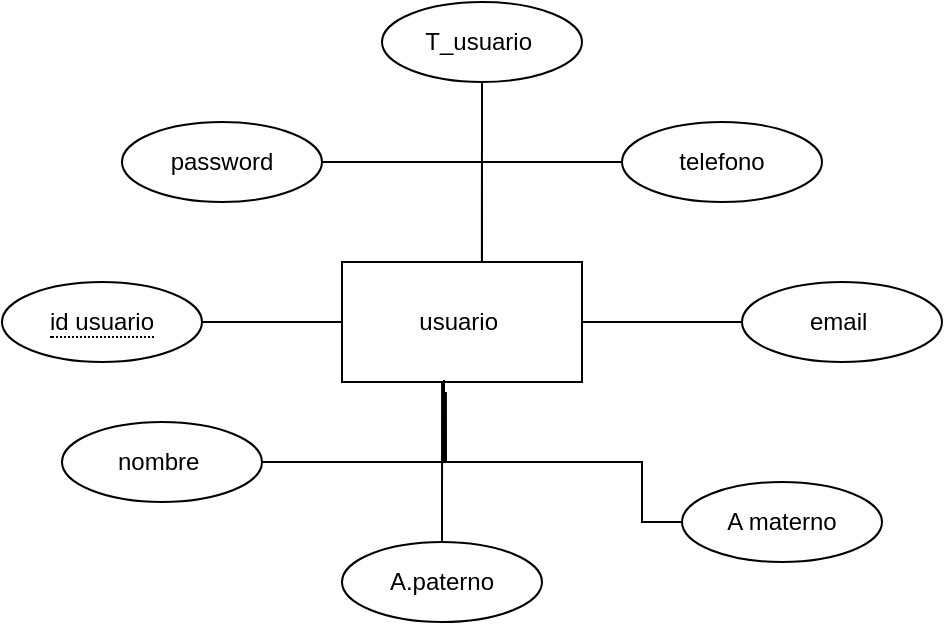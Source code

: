 <mxfile version="21.0.10" type="github">
  <diagram name="Página-1" id="UhN0lscEuezDc25o0hv4">
    <mxGraphModel dx="794" dy="740" grid="1" gridSize="10" guides="1" tooltips="1" connect="1" arrows="1" fold="1" page="1" pageScale="1" pageWidth="827" pageHeight="1169" math="0" shadow="0">
      <root>
        <mxCell id="0" />
        <mxCell id="1" parent="0" />
        <mxCell id="dXfHov1ij_AarghSJMm--6" style="edgeStyle=orthogonalEdgeStyle;rounded=0;orthogonalLoop=1;jettySize=auto;html=1;entryX=1;entryY=0.5;entryDx=0;entryDy=0;endArrow=none;endFill=0;" edge="1" parent="1" source="dXfHov1ij_AarghSJMm--1" target="dXfHov1ij_AarghSJMm--4">
          <mxGeometry relative="1" as="geometry" />
        </mxCell>
        <mxCell id="dXfHov1ij_AarghSJMm--1" value="usuario&amp;nbsp;" style="rounded=0;whiteSpace=wrap;html=1;" vertex="1" parent="1">
          <mxGeometry x="350" y="350" width="120" height="60" as="geometry" />
        </mxCell>
        <mxCell id="dXfHov1ij_AarghSJMm--3" style="edgeStyle=orthogonalEdgeStyle;rounded=0;orthogonalLoop=1;jettySize=auto;html=1;exitX=0.5;exitY=1;exitDx=0;exitDy=0;" edge="1" parent="1">
          <mxGeometry relative="1" as="geometry">
            <mxPoint x="220" y="420" as="sourcePoint" />
            <mxPoint x="220" y="420" as="targetPoint" />
          </mxGeometry>
        </mxCell>
        <mxCell id="dXfHov1ij_AarghSJMm--4" value="&lt;span style=&quot;border-bottom: 1px dotted&quot;&gt;id usuario&lt;/span&gt;" style="ellipse;whiteSpace=wrap;html=1;align=center;" vertex="1" parent="1">
          <mxGeometry x="180" y="360" width="100" height="40" as="geometry" />
        </mxCell>
        <mxCell id="dXfHov1ij_AarghSJMm--14" style="edgeStyle=orthogonalEdgeStyle;rounded=0;orthogonalLoop=1;jettySize=auto;html=1;entryX=0.425;entryY=0.983;entryDx=0;entryDy=0;entryPerimeter=0;startArrow=none;startFill=0;endArrow=none;endFill=0;" edge="1" parent="1" source="dXfHov1ij_AarghSJMm--7" target="dXfHov1ij_AarghSJMm--1">
          <mxGeometry relative="1" as="geometry" />
        </mxCell>
        <mxCell id="dXfHov1ij_AarghSJMm--7" value="nombre&amp;nbsp;" style="ellipse;whiteSpace=wrap;html=1;align=center;" vertex="1" parent="1">
          <mxGeometry x="210" y="430" width="100" height="40" as="geometry" />
        </mxCell>
        <mxCell id="dXfHov1ij_AarghSJMm--16" style="edgeStyle=orthogonalEdgeStyle;rounded=0;orthogonalLoop=1;jettySize=auto;html=1;entryX=0.433;entryY=1.083;entryDx=0;entryDy=0;entryPerimeter=0;endArrow=none;endFill=0;" edge="1" parent="1" source="dXfHov1ij_AarghSJMm--9" target="dXfHov1ij_AarghSJMm--1">
          <mxGeometry relative="1" as="geometry">
            <Array as="points">
              <mxPoint x="500" y="450" />
              <mxPoint x="402" y="450" />
            </Array>
          </mxGeometry>
        </mxCell>
        <mxCell id="dXfHov1ij_AarghSJMm--9" value="A materno" style="ellipse;whiteSpace=wrap;html=1;align=center;" vertex="1" parent="1">
          <mxGeometry x="520" y="460" width="100" height="40" as="geometry" />
        </mxCell>
        <mxCell id="dXfHov1ij_AarghSJMm--17" style="edgeStyle=orthogonalEdgeStyle;rounded=0;orthogonalLoop=1;jettySize=auto;html=1;entryX=1;entryY=0.5;entryDx=0;entryDy=0;endArrow=none;endFill=0;" edge="1" parent="1" source="dXfHov1ij_AarghSJMm--10" target="dXfHov1ij_AarghSJMm--1">
          <mxGeometry relative="1" as="geometry" />
        </mxCell>
        <mxCell id="dXfHov1ij_AarghSJMm--10" value="email&amp;nbsp;" style="ellipse;whiteSpace=wrap;html=1;align=center;" vertex="1" parent="1">
          <mxGeometry x="550" y="360" width="100" height="40" as="geometry" />
        </mxCell>
        <mxCell id="dXfHov1ij_AarghSJMm--15" style="edgeStyle=orthogonalEdgeStyle;rounded=0;orthogonalLoop=1;jettySize=auto;html=1;entryX=0.417;entryY=1;entryDx=0;entryDy=0;entryPerimeter=0;startArrow=none;startFill=0;endArrow=none;endFill=0;" edge="1" parent="1" source="dXfHov1ij_AarghSJMm--11" target="dXfHov1ij_AarghSJMm--1">
          <mxGeometry relative="1" as="geometry" />
        </mxCell>
        <mxCell id="dXfHov1ij_AarghSJMm--11" value="A.paterno" style="ellipse;whiteSpace=wrap;html=1;align=center;" vertex="1" parent="1">
          <mxGeometry x="350" y="490" width="100" height="40" as="geometry" />
        </mxCell>
        <mxCell id="dXfHov1ij_AarghSJMm--18" style="edgeStyle=orthogonalEdgeStyle;rounded=0;orthogonalLoop=1;jettySize=auto;html=1;entryX=0.583;entryY=0;entryDx=0;entryDy=0;entryPerimeter=0;endArrow=none;endFill=0;" edge="1" parent="1" source="dXfHov1ij_AarghSJMm--12" target="dXfHov1ij_AarghSJMm--1">
          <mxGeometry relative="1" as="geometry" />
        </mxCell>
        <mxCell id="dXfHov1ij_AarghSJMm--12" value="telefono" style="ellipse;whiteSpace=wrap;html=1;align=center;" vertex="1" parent="1">
          <mxGeometry x="490" y="280" width="100" height="40" as="geometry" />
        </mxCell>
        <mxCell id="dXfHov1ij_AarghSJMm--19" style="edgeStyle=orthogonalEdgeStyle;rounded=0;orthogonalLoop=1;jettySize=auto;html=1;endArrow=none;endFill=0;" edge="1" parent="1" source="dXfHov1ij_AarghSJMm--13">
          <mxGeometry relative="1" as="geometry">
            <mxPoint x="440" y="300" as="targetPoint" />
          </mxGeometry>
        </mxCell>
        <mxCell id="dXfHov1ij_AarghSJMm--13" value="password" style="ellipse;whiteSpace=wrap;html=1;align=center;" vertex="1" parent="1">
          <mxGeometry x="240" y="280" width="100" height="40" as="geometry" />
        </mxCell>
        <mxCell id="dXfHov1ij_AarghSJMm--22" style="edgeStyle=orthogonalEdgeStyle;rounded=0;orthogonalLoop=1;jettySize=auto;html=1;entryX=0.583;entryY=0;entryDx=0;entryDy=0;entryPerimeter=0;endArrow=none;endFill=0;" edge="1" parent="1" source="dXfHov1ij_AarghSJMm--20" target="dXfHov1ij_AarghSJMm--1">
          <mxGeometry relative="1" as="geometry" />
        </mxCell>
        <mxCell id="dXfHov1ij_AarghSJMm--20" value="T_usuario&amp;nbsp;" style="ellipse;whiteSpace=wrap;html=1;align=center;" vertex="1" parent="1">
          <mxGeometry x="370" y="220" width="100" height="40" as="geometry" />
        </mxCell>
      </root>
    </mxGraphModel>
  </diagram>
</mxfile>
